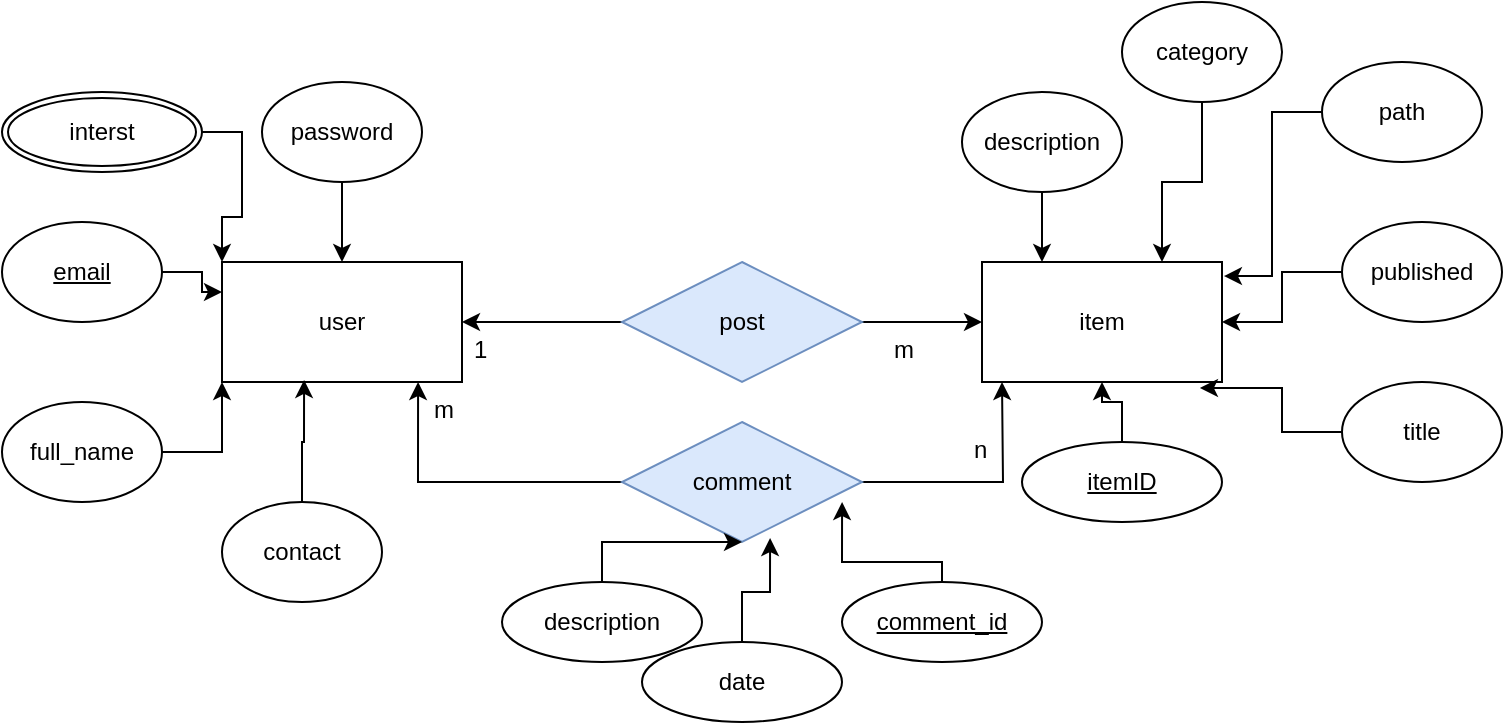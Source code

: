 <mxfile version="14.9.6" type="device"><diagram id="Ymv-bYAxNMaPPRUlPPTF" name="Page-1"><mxGraphModel dx="1022" dy="600" grid="1" gridSize="10" guides="1" tooltips="1" connect="1" arrows="1" fold="1" page="1" pageScale="1" pageWidth="850" pageHeight="1100" math="0" shadow="0"><root><mxCell id="0"/><mxCell id="1" parent="0"/><mxCell id="PxGvqszd_62PmJ6WHWpx-26" style="edgeStyle=orthogonalEdgeStyle;rounded=0;orthogonalLoop=1;jettySize=auto;html=1;entryX=1;entryY=0.5;entryDx=0;entryDy=0;" parent="1" source="PxGvqszd_62PmJ6WHWpx-25" target="PxGvqszd_62PmJ6WHWpx-1" edge="1"><mxGeometry relative="1" as="geometry"/></mxCell><mxCell id="PxGvqszd_62PmJ6WHWpx-27" style="edgeStyle=orthogonalEdgeStyle;rounded=0;orthogonalLoop=1;jettySize=auto;html=1;entryX=0;entryY=0.5;entryDx=0;entryDy=0;" parent="1" source="PxGvqszd_62PmJ6WHWpx-25" target="PxGvqszd_62PmJ6WHWpx-2" edge="1"><mxGeometry relative="1" as="geometry"/></mxCell><mxCell id="PxGvqszd_62PmJ6WHWpx-25" value="post" style="shape=rhombus;perimeter=rhombusPerimeter;whiteSpace=wrap;html=1;align=center;fillColor=#dae8fc;strokeColor=#6c8ebf;" parent="1" vertex="1"><mxGeometry x="330" y="240" width="120" height="60" as="geometry"/></mxCell><mxCell id="PxGvqszd_62PmJ6WHWpx-28" value="" style="group;" parent="1" vertex="1" connectable="0"><mxGeometry x="20" y="150" width="230" height="260" as="geometry"/></mxCell><mxCell id="PxGvqszd_62PmJ6WHWpx-1" value="user" style="rounded=0;whiteSpace=wrap;html=1;" parent="PxGvqszd_62PmJ6WHWpx-28" vertex="1"><mxGeometry x="110" y="90" width="120" height="60" as="geometry"/></mxCell><mxCell id="PxGvqszd_62PmJ6WHWpx-16" style="edgeStyle=orthogonalEdgeStyle;rounded=0;orthogonalLoop=1;jettySize=auto;html=1;entryX=0;entryY=0.25;entryDx=0;entryDy=0;" parent="PxGvqszd_62PmJ6WHWpx-28" source="PxGvqszd_62PmJ6WHWpx-3" target="PxGvqszd_62PmJ6WHWpx-1" edge="1"><mxGeometry relative="1" as="geometry"/></mxCell><mxCell id="PxGvqszd_62PmJ6WHWpx-3" value="&lt;u&gt;email&lt;/u&gt;" style="ellipse;whiteSpace=wrap;html=1;" parent="PxGvqszd_62PmJ6WHWpx-28" vertex="1"><mxGeometry y="70" width="80" height="50" as="geometry"/></mxCell><mxCell id="PxGvqszd_62PmJ6WHWpx-17" style="edgeStyle=orthogonalEdgeStyle;rounded=0;orthogonalLoop=1;jettySize=auto;html=1;entryX=0;entryY=1;entryDx=0;entryDy=0;" parent="PxGvqszd_62PmJ6WHWpx-28" source="PxGvqszd_62PmJ6WHWpx-4" target="PxGvqszd_62PmJ6WHWpx-1" edge="1"><mxGeometry relative="1" as="geometry"/></mxCell><mxCell id="PxGvqszd_62PmJ6WHWpx-4" value="full_name" style="ellipse;whiteSpace=wrap;html=1;" parent="PxGvqszd_62PmJ6WHWpx-28" vertex="1"><mxGeometry y="160" width="80" height="50" as="geometry"/></mxCell><mxCell id="PxGvqszd_62PmJ6WHWpx-13" style="edgeStyle=orthogonalEdgeStyle;rounded=0;orthogonalLoop=1;jettySize=auto;html=1;entryX=0.342;entryY=0.983;entryDx=0;entryDy=0;entryPerimeter=0;" parent="PxGvqszd_62PmJ6WHWpx-28" source="PxGvqszd_62PmJ6WHWpx-5" target="PxGvqszd_62PmJ6WHWpx-1" edge="1"><mxGeometry relative="1" as="geometry"/></mxCell><mxCell id="PxGvqszd_62PmJ6WHWpx-5" value="contact" style="ellipse;whiteSpace=wrap;html=1;" parent="PxGvqszd_62PmJ6WHWpx-28" vertex="1"><mxGeometry x="110" y="210" width="80" height="50" as="geometry"/></mxCell><mxCell id="PxGvqszd_62PmJ6WHWpx-14" style="edgeStyle=orthogonalEdgeStyle;rounded=0;orthogonalLoop=1;jettySize=auto;html=1;entryX=0.5;entryY=0;entryDx=0;entryDy=0;" parent="PxGvqszd_62PmJ6WHWpx-28" source="PxGvqszd_62PmJ6WHWpx-6" target="PxGvqszd_62PmJ6WHWpx-1" edge="1"><mxGeometry relative="1" as="geometry"/></mxCell><mxCell id="PxGvqszd_62PmJ6WHWpx-6" value="password" style="ellipse;whiteSpace=wrap;html=1;" parent="PxGvqszd_62PmJ6WHWpx-28" vertex="1"><mxGeometry x="130" width="80" height="50" as="geometry"/></mxCell><mxCell id="PxGvqszd_62PmJ6WHWpx-15" style="edgeStyle=orthogonalEdgeStyle;rounded=0;orthogonalLoop=1;jettySize=auto;html=1;entryX=0;entryY=0;entryDx=0;entryDy=0;" parent="PxGvqszd_62PmJ6WHWpx-28" source="PxGvqszd_62PmJ6WHWpx-7" target="PxGvqszd_62PmJ6WHWpx-1" edge="1"><mxGeometry relative="1" as="geometry"/></mxCell><mxCell id="PxGvqszd_62PmJ6WHWpx-7" value="interst" style="ellipse;shape=doubleEllipse;margin=3;whiteSpace=wrap;html=1;align=center;" parent="PxGvqszd_62PmJ6WHWpx-28" vertex="1"><mxGeometry y="5" width="100" height="40" as="geometry"/></mxCell><mxCell id="PxGvqszd_62PmJ6WHWpx-29" value="" style="group;" parent="1" vertex="1" connectable="0"><mxGeometry x="500" y="110" width="270" height="260" as="geometry"/></mxCell><mxCell id="PxGvqszd_62PmJ6WHWpx-2" value="item" style="rounded=0;whiteSpace=wrap;html=1;" parent="PxGvqszd_62PmJ6WHWpx-29" vertex="1"><mxGeometry x="10" y="130" width="120" height="60" as="geometry"/></mxCell><mxCell id="PxGvqszd_62PmJ6WHWpx-22" style="edgeStyle=orthogonalEdgeStyle;rounded=0;orthogonalLoop=1;jettySize=auto;html=1;entryX=0.908;entryY=1.05;entryDx=0;entryDy=0;entryPerimeter=0;" parent="PxGvqszd_62PmJ6WHWpx-29" source="PxGvqszd_62PmJ6WHWpx-8" target="PxGvqszd_62PmJ6WHWpx-2" edge="1"><mxGeometry relative="1" as="geometry"/></mxCell><mxCell id="PxGvqszd_62PmJ6WHWpx-8" value="title" style="ellipse;whiteSpace=wrap;html=1;" parent="PxGvqszd_62PmJ6WHWpx-29" vertex="1"><mxGeometry x="190" y="190" width="80" height="50" as="geometry"/></mxCell><mxCell id="PxGvqszd_62PmJ6WHWpx-19" style="edgeStyle=orthogonalEdgeStyle;rounded=0;orthogonalLoop=1;jettySize=auto;html=1;entryX=0.75;entryY=0;entryDx=0;entryDy=0;" parent="PxGvqszd_62PmJ6WHWpx-29" source="PxGvqszd_62PmJ6WHWpx-9" target="PxGvqszd_62PmJ6WHWpx-2" edge="1"><mxGeometry relative="1" as="geometry"/></mxCell><mxCell id="PxGvqszd_62PmJ6WHWpx-9" value="category" style="ellipse;whiteSpace=wrap;html=1;" parent="PxGvqszd_62PmJ6WHWpx-29" vertex="1"><mxGeometry x="80" width="80" height="50" as="geometry"/></mxCell><mxCell id="PxGvqszd_62PmJ6WHWpx-18" style="edgeStyle=orthogonalEdgeStyle;rounded=0;orthogonalLoop=1;jettySize=auto;html=1;entryX=0.25;entryY=0;entryDx=0;entryDy=0;" parent="PxGvqszd_62PmJ6WHWpx-29" source="PxGvqszd_62PmJ6WHWpx-10" target="PxGvqszd_62PmJ6WHWpx-2" edge="1"><mxGeometry relative="1" as="geometry"/></mxCell><mxCell id="PxGvqszd_62PmJ6WHWpx-10" value="description" style="ellipse;whiteSpace=wrap;html=1;" parent="PxGvqszd_62PmJ6WHWpx-29" vertex="1"><mxGeometry y="45" width="80" height="50" as="geometry"/></mxCell><mxCell id="PxGvqszd_62PmJ6WHWpx-20" style="edgeStyle=orthogonalEdgeStyle;rounded=0;orthogonalLoop=1;jettySize=auto;html=1;entryX=1.008;entryY=0.117;entryDx=0;entryDy=0;entryPerimeter=0;" parent="PxGvqszd_62PmJ6WHWpx-29" source="PxGvqszd_62PmJ6WHWpx-11" target="PxGvqszd_62PmJ6WHWpx-2" edge="1"><mxGeometry relative="1" as="geometry"/></mxCell><mxCell id="PxGvqszd_62PmJ6WHWpx-11" value="path" style="ellipse;whiteSpace=wrap;html=1;" parent="PxGvqszd_62PmJ6WHWpx-29" vertex="1"><mxGeometry x="180" y="30" width="80" height="50" as="geometry"/></mxCell><mxCell id="PxGvqszd_62PmJ6WHWpx-21" style="edgeStyle=orthogonalEdgeStyle;rounded=0;orthogonalLoop=1;jettySize=auto;html=1;entryX=1;entryY=0.5;entryDx=0;entryDy=0;" parent="PxGvqszd_62PmJ6WHWpx-29" source="PxGvqszd_62PmJ6WHWpx-12" target="PxGvqszd_62PmJ6WHWpx-2" edge="1"><mxGeometry relative="1" as="geometry"/></mxCell><mxCell id="PxGvqszd_62PmJ6WHWpx-12" value="published" style="ellipse;whiteSpace=wrap;html=1;" parent="PxGvqszd_62PmJ6WHWpx-29" vertex="1"><mxGeometry x="190" y="110" width="80" height="50" as="geometry"/></mxCell><mxCell id="PxGvqszd_62PmJ6WHWpx-24" style="edgeStyle=orthogonalEdgeStyle;rounded=0;orthogonalLoop=1;jettySize=auto;html=1;" parent="PxGvqszd_62PmJ6WHWpx-29" source="PxGvqszd_62PmJ6WHWpx-23" target="PxGvqszd_62PmJ6WHWpx-2" edge="1"><mxGeometry relative="1" as="geometry"/></mxCell><mxCell id="PxGvqszd_62PmJ6WHWpx-23" value="itemID" style="ellipse;whiteSpace=wrap;html=1;align=center;fontStyle=4;" parent="PxGvqszd_62PmJ6WHWpx-29" vertex="1"><mxGeometry x="30" y="220" width="100" height="40" as="geometry"/></mxCell><mxCell id="PxGvqszd_62PmJ6WHWpx-31" style="edgeStyle=orthogonalEdgeStyle;rounded=0;orthogonalLoop=1;jettySize=auto;html=1;entryX=0.817;entryY=1;entryDx=0;entryDy=0;entryPerimeter=0;" parent="1" source="PxGvqszd_62PmJ6WHWpx-30" target="PxGvqszd_62PmJ6WHWpx-1" edge="1"><mxGeometry relative="1" as="geometry"/></mxCell><mxCell id="PxGvqszd_62PmJ6WHWpx-32" style="edgeStyle=orthogonalEdgeStyle;rounded=0;orthogonalLoop=1;jettySize=auto;html=1;" parent="1" source="PxGvqszd_62PmJ6WHWpx-30" edge="1"><mxGeometry relative="1" as="geometry"><mxPoint x="520" y="300" as="targetPoint"/></mxGeometry></mxCell><mxCell id="PxGvqszd_62PmJ6WHWpx-30" value="comment" style="shape=rhombus;perimeter=rhombusPerimeter;whiteSpace=wrap;html=1;align=center;fillColor=#dae8fc;strokeColor=#6c8ebf;" parent="1" vertex="1"><mxGeometry x="330" y="320" width="120" height="60" as="geometry"/></mxCell><mxCell id="PxGvqszd_62PmJ6WHWpx-37" style="edgeStyle=orthogonalEdgeStyle;rounded=0;orthogonalLoop=1;jettySize=auto;html=1;" parent="1" source="PxGvqszd_62PmJ6WHWpx-34" target="PxGvqszd_62PmJ6WHWpx-30" edge="1"><mxGeometry relative="1" as="geometry"/></mxCell><mxCell id="PxGvqszd_62PmJ6WHWpx-34" value="description" style="ellipse;whiteSpace=wrap;html=1;align=center;" parent="1" vertex="1"><mxGeometry x="270" y="400" width="100" height="40" as="geometry"/></mxCell><mxCell id="PxGvqszd_62PmJ6WHWpx-38" style="edgeStyle=orthogonalEdgeStyle;rounded=0;orthogonalLoop=1;jettySize=auto;html=1;entryX=0.617;entryY=0.967;entryDx=0;entryDy=0;entryPerimeter=0;" parent="1" source="PxGvqszd_62PmJ6WHWpx-35" target="PxGvqszd_62PmJ6WHWpx-30" edge="1"><mxGeometry relative="1" as="geometry"/></mxCell><mxCell id="PxGvqszd_62PmJ6WHWpx-35" value="date" style="ellipse;whiteSpace=wrap;html=1;align=center;" parent="1" vertex="1"><mxGeometry x="340" y="430" width="100" height="40" as="geometry"/></mxCell><mxCell id="PxGvqszd_62PmJ6WHWpx-39" style="edgeStyle=orthogonalEdgeStyle;rounded=0;orthogonalLoop=1;jettySize=auto;html=1;entryX=0.917;entryY=0.667;entryDx=0;entryDy=0;entryPerimeter=0;" parent="1" source="PxGvqszd_62PmJ6WHWpx-36" target="PxGvqszd_62PmJ6WHWpx-30" edge="1"><mxGeometry relative="1" as="geometry"><Array as="points"><mxPoint x="490" y="390"/><mxPoint x="440" y="390"/></Array></mxGeometry></mxCell><mxCell id="PxGvqszd_62PmJ6WHWpx-36" value="&lt;u&gt;comment_id&lt;/u&gt;" style="ellipse;whiteSpace=wrap;html=1;align=center;" parent="1" vertex="1"><mxGeometry x="440" y="400" width="100" height="40" as="geometry"/></mxCell><mxCell id="PxGvqszd_62PmJ6WHWpx-41" value="1" style="text;strokeColor=none;fillColor=none;spacingLeft=4;spacingRight=4;overflow=hidden;rotatable=0;points=[[0,0.5],[1,0.5]];portConstraint=eastwest;fontSize=12;" parent="1" vertex="1"><mxGeometry x="250" y="270" width="40" height="30" as="geometry"/></mxCell><mxCell id="PxGvqszd_62PmJ6WHWpx-42" value="m" style="text;strokeColor=none;fillColor=none;spacingLeft=4;spacingRight=4;overflow=hidden;rotatable=0;points=[[0,0.5],[1,0.5]];portConstraint=eastwest;fontSize=12;" parent="1" vertex="1"><mxGeometry x="460" y="270" width="40" height="30" as="geometry"/></mxCell><mxCell id="PxGvqszd_62PmJ6WHWpx-43" value="m" style="text;strokeColor=none;fillColor=none;spacingLeft=4;spacingRight=4;overflow=hidden;rotatable=0;points=[[0,0.5],[1,0.5]];portConstraint=eastwest;fontSize=12;" parent="1" vertex="1"><mxGeometry x="230" y="300" width="40" height="30" as="geometry"/></mxCell><mxCell id="PxGvqszd_62PmJ6WHWpx-44" value="n" style="text;strokeColor=none;fillColor=none;spacingLeft=4;spacingRight=4;overflow=hidden;rotatable=0;points=[[0,0.5],[1,0.5]];portConstraint=eastwest;fontSize=12;" parent="1" vertex="1"><mxGeometry x="500" y="320" width="40" height="30" as="geometry"/></mxCell></root></mxGraphModel></diagram></mxfile>